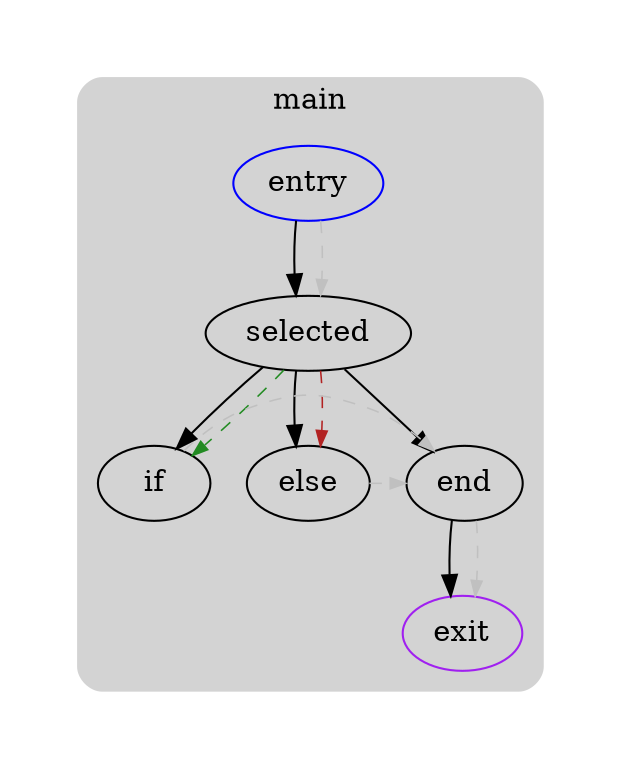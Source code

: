 digraph G {
  compound=true
  subgraph cluster_ {
    peripheries=0
    margin=10
    subgraph cluster_0_wrapper {
      peripheries=0
      margin=15
      subgraph cluster_0 {
        label="main"
        color=darkgray
        style=rounded
        bgcolor=lightgray
        margin=10
        cluster_0_0[label="entry",shape=oval,color=blue,rank=source]
        cluster_0_1[label="selected",shape=oval]
        cluster_0_2[label="if",shape=oval]
        cluster_0_3[label="else",shape=oval]
        cluster_0_4[label="end",shape=oval]
        cluster_0_exit[label=exit,color=purple,rank=sink]
        cluster_0_0 -> cluster_0_1 [color=black]
        cluster_0_1 -> cluster_0_2 [color=black]
        cluster_0_1 -> cluster_0_3 [color=black]
        cluster_0_1 -> cluster_0_4 [color=black]
        cluster_0_4 -> cluster_0_exit [color=black]
        cluster_0_0 -> cluster_0_1 [color=gray,style=dashed,constraint=false,penwidth=0.75,arrowsize=0.75]
        cluster_0_1 -> cluster_0_2 [color=forestgreen,style=dashed,constraint=false,penwidth=0.75,arrowsize=0.75]
        cluster_0_1 -> cluster_0_3 [color=firebrick,style=dashed,constraint=false,penwidth=0.75,arrowsize=0.75]
        cluster_0_2 -> cluster_0_4 [color=gray,style=dashed,constraint=false,penwidth=0.75,arrowsize=0.75]
        cluster_0_3 -> cluster_0_4 [color=gray,style=dashed,constraint=false,penwidth=0.75,arrowsize=0.75]
        cluster_0_4 -> cluster_0_exit [color=gray,style=dashed,constraint=false,penwidth=0.75,arrowsize=0.75]
      }
    }
  }
}
